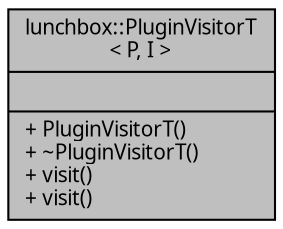 digraph "lunchbox::PluginVisitorT&lt; P, I &gt;"
{
  edge [fontname="Sans",fontsize="10",labelfontname="Sans",labelfontsize="10"];
  node [fontname="Sans",fontsize="10",shape=record];
  Node1 [label="{lunchbox::PluginVisitorT\l\< P, I \>\n||+ PluginVisitorT()\l+ ~PluginVisitorT()\l+ visit()\l+ visit()\l}",height=0.2,width=0.4,color="black", fillcolor="grey75", style="filled" fontcolor="black"];
}
